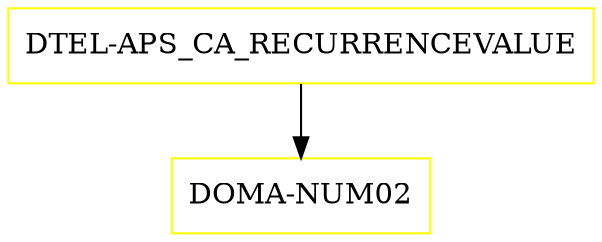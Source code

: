 digraph G {
  "DTEL-APS_CA_RECURRENCEVALUE" [shape=box,color=yellow];
  "DOMA-NUM02" [shape=box,color=yellow,URL="./DOMA_NUM02.html"];
  "DTEL-APS_CA_RECURRENCEVALUE" -> "DOMA-NUM02";
}
